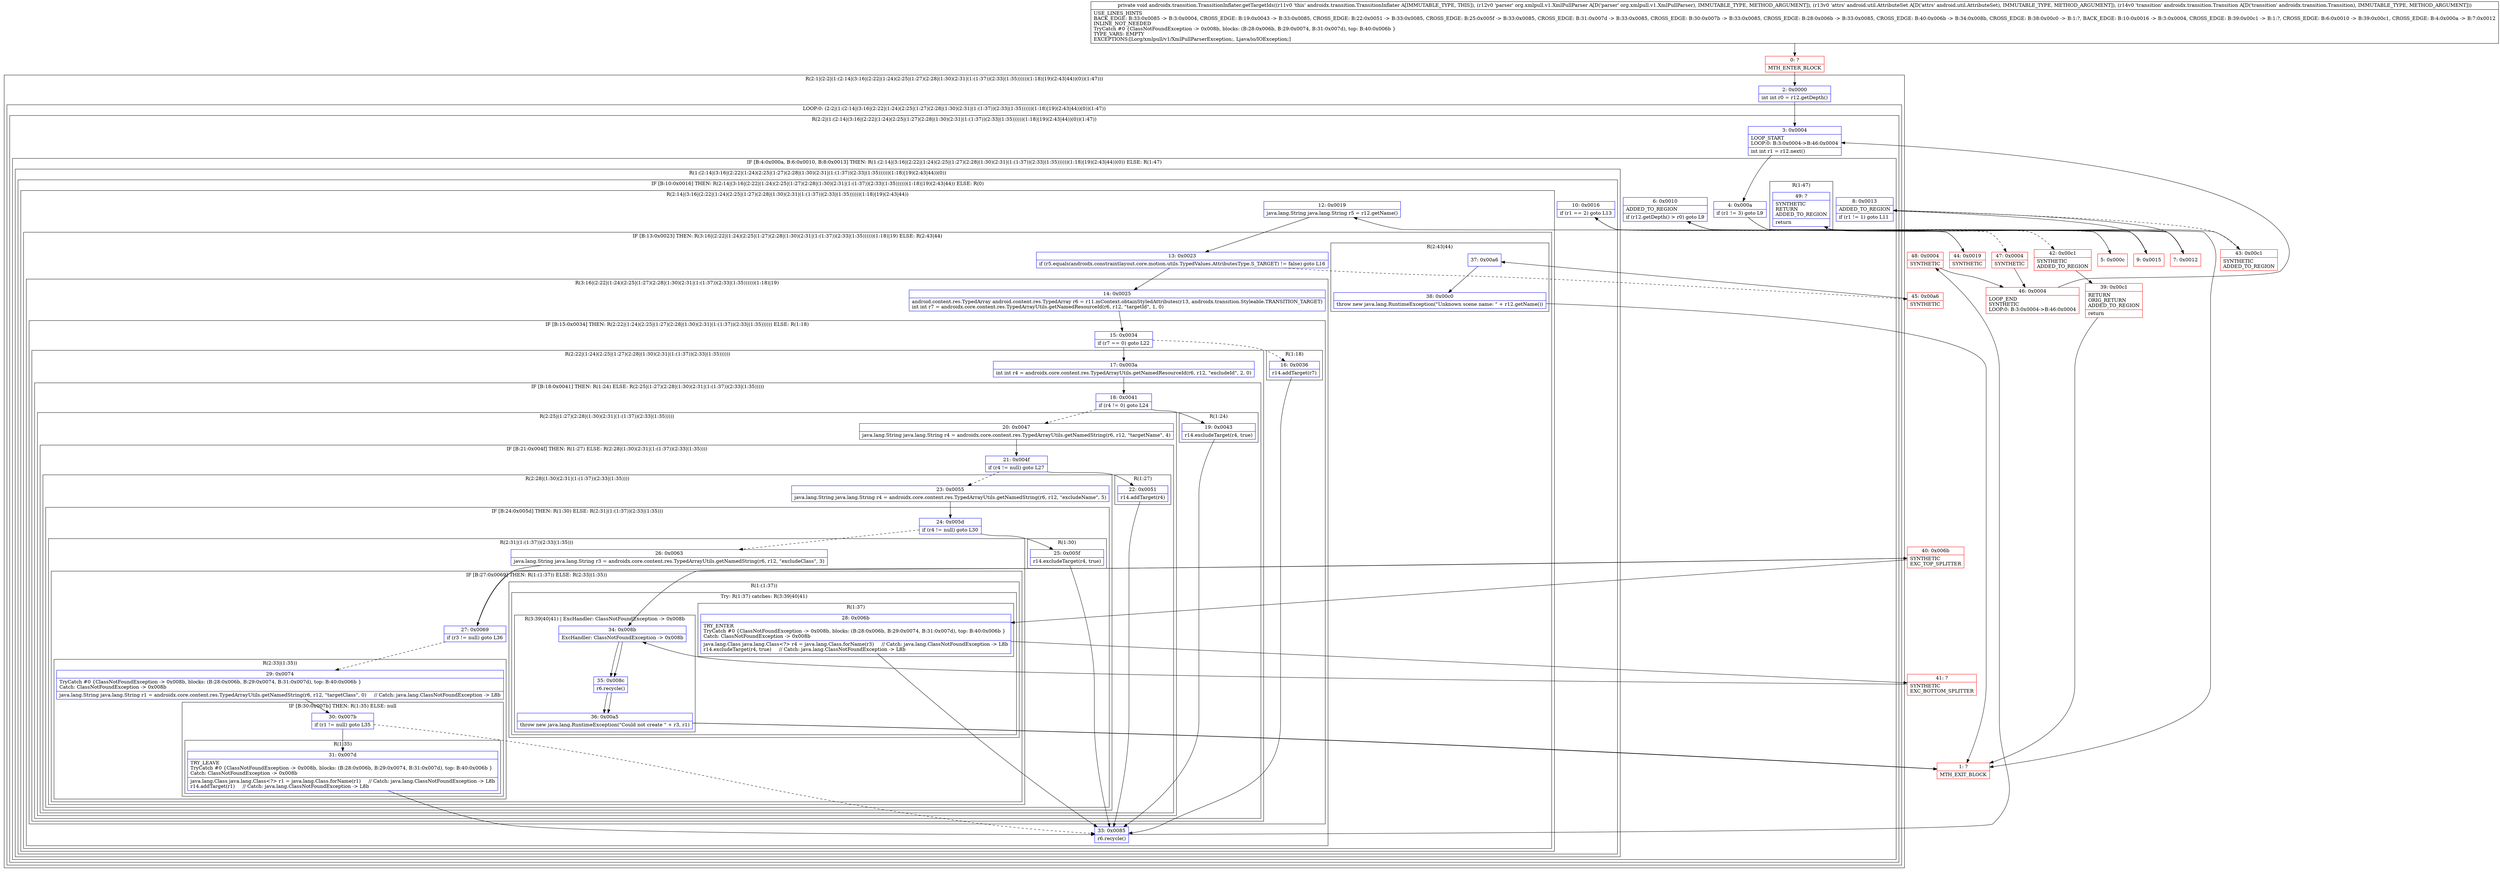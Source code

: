 digraph "CFG forandroidx.transition.TransitionInflater.getTargetIds(Lorg\/xmlpull\/v1\/XmlPullParser;Landroid\/util\/AttributeSet;Landroidx\/transition\/Transition;)V" {
subgraph cluster_Region_2020473353 {
label = "R(2:1|(2:2|(1:(2:14|(3:16|(2:22|(1:24)(2:25|(1:27)(2:28|(1:30)(2:31|(1:(1:37))(2:33|(1:35))))))(1:18)|19)(2:43|44))(0))(1:47)))";
node [shape=record,color=blue];
Node_2 [shape=record,label="{2\:\ 0x0000|int int r0 = r12.getDepth()\l}"];
subgraph cluster_LoopRegion_1248810873 {
label = "LOOP:0: (2:2|(1:(2:14|(3:16|(2:22|(1:24)(2:25|(1:27)(2:28|(1:30)(2:31|(1:(1:37))(2:33|(1:35))))))(1:18)|19)(2:43|44))(0))(1:47))";
node [shape=record,color=blue];
subgraph cluster_Region_840009191 {
label = "R(2:2|(1:(2:14|(3:16|(2:22|(1:24)(2:25|(1:27)(2:28|(1:30)(2:31|(1:(1:37))(2:33|(1:35))))))(1:18)|19)(2:43|44))(0))(1:47))";
node [shape=record,color=blue];
Node_3 [shape=record,label="{3\:\ 0x0004|LOOP_START\lLOOP:0: B:3:0x0004\-\>B:46:0x0004\l|int int r1 = r12.next()\l}"];
subgraph cluster_IfRegion_1845545766 {
label = "IF [B:4:0x000a, B:6:0x0010, B:8:0x0013] THEN: R(1:(2:14|(3:16|(2:22|(1:24)(2:25|(1:27)(2:28|(1:30)(2:31|(1:(1:37))(2:33|(1:35))))))(1:18)|19)(2:43|44))(0)) ELSE: R(1:47)";
node [shape=record,color=blue];
Node_4 [shape=record,label="{4\:\ 0x000a|if (r1 != 3) goto L9\l}"];
Node_6 [shape=record,label="{6\:\ 0x0010|ADDED_TO_REGION\l|if (r12.getDepth() \> r0) goto L9\l}"];
Node_8 [shape=record,label="{8\:\ 0x0013|ADDED_TO_REGION\l|if (r1 != 1) goto L11\l}"];
subgraph cluster_Region_435129652 {
label = "R(1:(2:14|(3:16|(2:22|(1:24)(2:25|(1:27)(2:28|(1:30)(2:31|(1:(1:37))(2:33|(1:35))))))(1:18)|19)(2:43|44))(0))";
node [shape=record,color=blue];
subgraph cluster_IfRegion_1579631733 {
label = "IF [B:10:0x0016] THEN: R(2:14|(3:16|(2:22|(1:24)(2:25|(1:27)(2:28|(1:30)(2:31|(1:(1:37))(2:33|(1:35))))))(1:18)|19)(2:43|44)) ELSE: R(0)";
node [shape=record,color=blue];
Node_10 [shape=record,label="{10\:\ 0x0016|if (r1 == 2) goto L13\l}"];
subgraph cluster_Region_1225609226 {
label = "R(2:14|(3:16|(2:22|(1:24)(2:25|(1:27)(2:28|(1:30)(2:31|(1:(1:37))(2:33|(1:35))))))(1:18)|19)(2:43|44))";
node [shape=record,color=blue];
Node_12 [shape=record,label="{12\:\ 0x0019|java.lang.String java.lang.String r5 = r12.getName()\l}"];
subgraph cluster_IfRegion_557644790 {
label = "IF [B:13:0x0023] THEN: R(3:16|(2:22|(1:24)(2:25|(1:27)(2:28|(1:30)(2:31|(1:(1:37))(2:33|(1:35))))))(1:18)|19) ELSE: R(2:43|44)";
node [shape=record,color=blue];
Node_13 [shape=record,label="{13\:\ 0x0023|if (r5.equals(androidx.constraintlayout.core.motion.utils.TypedValues.AttributesType.S_TARGET) != false) goto L16\l}"];
subgraph cluster_Region_524057739 {
label = "R(3:16|(2:22|(1:24)(2:25|(1:27)(2:28|(1:30)(2:31|(1:(1:37))(2:33|(1:35))))))(1:18)|19)";
node [shape=record,color=blue];
Node_14 [shape=record,label="{14\:\ 0x0025|android.content.res.TypedArray android.content.res.TypedArray r6 = r11.mContext.obtainStyledAttributes(r13, androidx.transition.Styleable.TRANSITION_TARGET)\lint int r7 = androidx.core.content.res.TypedArrayUtils.getNamedResourceId(r6, r12, \"targetId\", 1, 0)\l}"];
subgraph cluster_IfRegion_375165772 {
label = "IF [B:15:0x0034] THEN: R(2:22|(1:24)(2:25|(1:27)(2:28|(1:30)(2:31|(1:(1:37))(2:33|(1:35)))))) ELSE: R(1:18)";
node [shape=record,color=blue];
Node_15 [shape=record,label="{15\:\ 0x0034|if (r7 == 0) goto L22\l}"];
subgraph cluster_Region_2078054389 {
label = "R(2:22|(1:24)(2:25|(1:27)(2:28|(1:30)(2:31|(1:(1:37))(2:33|(1:35))))))";
node [shape=record,color=blue];
Node_17 [shape=record,label="{17\:\ 0x003a|int int r4 = androidx.core.content.res.TypedArrayUtils.getNamedResourceId(r6, r12, \"excludeId\", 2, 0)\l}"];
subgraph cluster_IfRegion_1809417376 {
label = "IF [B:18:0x0041] THEN: R(1:24) ELSE: R(2:25|(1:27)(2:28|(1:30)(2:31|(1:(1:37))(2:33|(1:35)))))";
node [shape=record,color=blue];
Node_18 [shape=record,label="{18\:\ 0x0041|if (r4 != 0) goto L24\l}"];
subgraph cluster_Region_365966288 {
label = "R(1:24)";
node [shape=record,color=blue];
Node_19 [shape=record,label="{19\:\ 0x0043|r14.excludeTarget(r4, true)\l}"];
}
subgraph cluster_Region_1483867524 {
label = "R(2:25|(1:27)(2:28|(1:30)(2:31|(1:(1:37))(2:33|(1:35)))))";
node [shape=record,color=blue];
Node_20 [shape=record,label="{20\:\ 0x0047|java.lang.String java.lang.String r4 = androidx.core.content.res.TypedArrayUtils.getNamedString(r6, r12, \"targetName\", 4)\l}"];
subgraph cluster_IfRegion_1743000789 {
label = "IF [B:21:0x004f] THEN: R(1:27) ELSE: R(2:28|(1:30)(2:31|(1:(1:37))(2:33|(1:35))))";
node [shape=record,color=blue];
Node_21 [shape=record,label="{21\:\ 0x004f|if (r4 != null) goto L27\l}"];
subgraph cluster_Region_1660197940 {
label = "R(1:27)";
node [shape=record,color=blue];
Node_22 [shape=record,label="{22\:\ 0x0051|r14.addTarget(r4)\l}"];
}
subgraph cluster_Region_509064759 {
label = "R(2:28|(1:30)(2:31|(1:(1:37))(2:33|(1:35))))";
node [shape=record,color=blue];
Node_23 [shape=record,label="{23\:\ 0x0055|java.lang.String java.lang.String r4 = androidx.core.content.res.TypedArrayUtils.getNamedString(r6, r12, \"excludeName\", 5)\l}"];
subgraph cluster_IfRegion_1160771662 {
label = "IF [B:24:0x005d] THEN: R(1:30) ELSE: R(2:31|(1:(1:37))(2:33|(1:35)))";
node [shape=record,color=blue];
Node_24 [shape=record,label="{24\:\ 0x005d|if (r4 != null) goto L30\l}"];
subgraph cluster_Region_1366629768 {
label = "R(1:30)";
node [shape=record,color=blue];
Node_25 [shape=record,label="{25\:\ 0x005f|r14.excludeTarget(r4, true)\l}"];
}
subgraph cluster_Region_1651722578 {
label = "R(2:31|(1:(1:37))(2:33|(1:35)))";
node [shape=record,color=blue];
Node_26 [shape=record,label="{26\:\ 0x0063|java.lang.String java.lang.String r3 = androidx.core.content.res.TypedArrayUtils.getNamedString(r6, r12, \"excludeClass\", 3)\l}"];
subgraph cluster_IfRegion_376502735 {
label = "IF [B:27:0x0069] THEN: R(1:(1:37)) ELSE: R(2:33|(1:35))";
node [shape=record,color=blue];
Node_27 [shape=record,label="{27\:\ 0x0069|if (r3 != null) goto L36\l}"];
subgraph cluster_Region_2146094159 {
label = "R(1:(1:37))";
node [shape=record,color=blue];
subgraph cluster_TryCatchRegion_109077559 {
label = "Try: R(1:37) catches: R(3:39|40|41)";
node [shape=record,color=blue];
subgraph cluster_Region_1344520713 {
label = "R(1:37)";
node [shape=record,color=blue];
Node_28 [shape=record,label="{28\:\ 0x006b|TRY_ENTER\lTryCatch #0 \{ClassNotFoundException \-\> 0x008b, blocks: (B:28:0x006b, B:29:0x0074, B:31:0x007d), top: B:40:0x006b \}\lCatch: ClassNotFoundException \-\> 0x008b\l|java.lang.Class java.lang.Class\<?\> r4 = java.lang.Class.forName(r3)     \/\/ Catch: java.lang.ClassNotFoundException \-\> L8b\lr14.excludeTarget(r4, true)     \/\/ Catch: java.lang.ClassNotFoundException \-\> L8b\l}"];
}
subgraph cluster_Region_2098137558 {
label = "R(3:39|40|41) | ExcHandler: ClassNotFoundException \-\> 0x008b\l";
node [shape=record,color=blue];
Node_34 [shape=record,label="{34\:\ 0x008b|ExcHandler: ClassNotFoundException \-\> 0x008b\l}"];
Node_35 [shape=record,label="{35\:\ 0x008c|r6.recycle()\l}"];
Node_36 [shape=record,label="{36\:\ 0x00a5|throw new java.lang.RuntimeException(\"Could not create \" + r3, r1)\l}"];
}
}
}
subgraph cluster_Region_890858966 {
label = "R(2:33|(1:35))";
node [shape=record,color=blue];
Node_29 [shape=record,label="{29\:\ 0x0074|TryCatch #0 \{ClassNotFoundException \-\> 0x008b, blocks: (B:28:0x006b, B:29:0x0074, B:31:0x007d), top: B:40:0x006b \}\lCatch: ClassNotFoundException \-\> 0x008b\l|java.lang.String java.lang.String r1 = androidx.core.content.res.TypedArrayUtils.getNamedString(r6, r12, \"targetClass\", 0)     \/\/ Catch: java.lang.ClassNotFoundException \-\> L8b\l}"];
subgraph cluster_IfRegion_1786035659 {
label = "IF [B:30:0x007b] THEN: R(1:35) ELSE: null";
node [shape=record,color=blue];
Node_30 [shape=record,label="{30\:\ 0x007b|if (r1 != null) goto L35\l}"];
subgraph cluster_Region_328496208 {
label = "R(1:35)";
node [shape=record,color=blue];
Node_31 [shape=record,label="{31\:\ 0x007d|TRY_LEAVE\lTryCatch #0 \{ClassNotFoundException \-\> 0x008b, blocks: (B:28:0x006b, B:29:0x0074, B:31:0x007d), top: B:40:0x006b \}\lCatch: ClassNotFoundException \-\> 0x008b\l|java.lang.Class java.lang.Class\<?\> r1 = java.lang.Class.forName(r1)     \/\/ Catch: java.lang.ClassNotFoundException \-\> L8b\lr14.addTarget(r1)     \/\/ Catch: java.lang.ClassNotFoundException \-\> L8b\l}"];
}
}
}
}
}
}
}
}
}
}
}
subgraph cluster_Region_1847423244 {
label = "R(1:18)";
node [shape=record,color=blue];
Node_16 [shape=record,label="{16\:\ 0x0036|r14.addTarget(r7)\l}"];
}
}
Node_33 [shape=record,label="{33\:\ 0x0085|r6.recycle()\l}"];
}
subgraph cluster_Region_912535297 {
label = "R(2:43|44)";
node [shape=record,color=blue];
Node_37 [shape=record,label="{37\:\ 0x00a6}"];
Node_38 [shape=record,label="{38\:\ 0x00c0|throw new java.lang.RuntimeException(\"Unknown scene name: \" + r12.getName())\l}"];
}
}
}
subgraph cluster_Region_1401389780 {
label = "R(0)";
node [shape=record,color=blue];
}
}
}
subgraph cluster_Region_2057745503 {
label = "R(1:47)";
node [shape=record,color=blue];
Node_49 [shape=record,label="{49\:\ ?|SYNTHETIC\lRETURN\lADDED_TO_REGION\l|return\l}"];
}
}
}
}
}
subgraph cluster_Region_2098137558 {
label = "R(3:39|40|41) | ExcHandler: ClassNotFoundException \-\> 0x008b\l";
node [shape=record,color=blue];
Node_34 [shape=record,label="{34\:\ 0x008b|ExcHandler: ClassNotFoundException \-\> 0x008b\l}"];
Node_35 [shape=record,label="{35\:\ 0x008c|r6.recycle()\l}"];
Node_36 [shape=record,label="{36\:\ 0x00a5|throw new java.lang.RuntimeException(\"Could not create \" + r3, r1)\l}"];
}
Node_0 [shape=record,color=red,label="{0\:\ ?|MTH_ENTER_BLOCK\l}"];
Node_5 [shape=record,color=red,label="{5\:\ 0x000c}"];
Node_42 [shape=record,color=red,label="{42\:\ 0x00c1|SYNTHETIC\lADDED_TO_REGION\l}"];
Node_39 [shape=record,color=red,label="{39\:\ 0x00c1|RETURN\lORIG_RETURN\lADDED_TO_REGION\l|return\l}"];
Node_1 [shape=record,color=red,label="{1\:\ ?|MTH_EXIT_BLOCK\l}"];
Node_7 [shape=record,color=red,label="{7\:\ 0x0012}"];
Node_9 [shape=record,color=red,label="{9\:\ 0x0015}"];
Node_44 [shape=record,color=red,label="{44\:\ 0x0019|SYNTHETIC\l}"];
Node_48 [shape=record,color=red,label="{48\:\ 0x0004|SYNTHETIC\l}"];
Node_46 [shape=record,color=red,label="{46\:\ 0x0004|LOOP_END\lSYNTHETIC\lLOOP:0: B:3:0x0004\-\>B:46:0x0004\l}"];
Node_40 [shape=record,color=red,label="{40\:\ 0x006b|SYNTHETIC\lEXC_TOP_SPLITTER\l}"];
Node_41 [shape=record,color=red,label="{41\:\ ?|SYNTHETIC\lEXC_BOTTOM_SPLITTER\l}"];
Node_45 [shape=record,color=red,label="{45\:\ 0x00a6|SYNTHETIC\l}"];
Node_47 [shape=record,color=red,label="{47\:\ 0x0004|SYNTHETIC\l}"];
Node_43 [shape=record,color=red,label="{43\:\ 0x00c1|SYNTHETIC\lADDED_TO_REGION\l}"];
MethodNode[shape=record,label="{private void androidx.transition.TransitionInflater.getTargetIds((r11v0 'this' androidx.transition.TransitionInflater A[IMMUTABLE_TYPE, THIS]), (r12v0 'parser' org.xmlpull.v1.XmlPullParser A[D('parser' org.xmlpull.v1.XmlPullParser), IMMUTABLE_TYPE, METHOD_ARGUMENT]), (r13v0 'attrs' android.util.AttributeSet A[D('attrs' android.util.AttributeSet), IMMUTABLE_TYPE, METHOD_ARGUMENT]), (r14v0 'transition' androidx.transition.Transition A[D('transition' androidx.transition.Transition), IMMUTABLE_TYPE, METHOD_ARGUMENT]))  | USE_LINES_HINTS\lBACK_EDGE: B:33:0x0085 \-\> B:3:0x0004, CROSS_EDGE: B:19:0x0043 \-\> B:33:0x0085, CROSS_EDGE: B:22:0x0051 \-\> B:33:0x0085, CROSS_EDGE: B:25:0x005f \-\> B:33:0x0085, CROSS_EDGE: B:31:0x007d \-\> B:33:0x0085, CROSS_EDGE: B:30:0x007b \-\> B:33:0x0085, CROSS_EDGE: B:28:0x006b \-\> B:33:0x0085, CROSS_EDGE: B:40:0x006b \-\> B:34:0x008b, CROSS_EDGE: B:38:0x00c0 \-\> B:1:?, BACK_EDGE: B:10:0x0016 \-\> B:3:0x0004, CROSS_EDGE: B:39:0x00c1 \-\> B:1:?, CROSS_EDGE: B:6:0x0010 \-\> B:39:0x00c1, CROSS_EDGE: B:4:0x000a \-\> B:7:0x0012\lINLINE_NOT_NEEDED\lTryCatch #0 \{ClassNotFoundException \-\> 0x008b, blocks: (B:28:0x006b, B:29:0x0074, B:31:0x007d), top: B:40:0x006b \}\lTYPE_VARS: EMPTY\lEXCEPTIONS:[Lorg\/xmlpull\/v1\/XmlPullParserException;, Ljava\/io\/IOException;]\l}"];
MethodNode -> Node_0;Node_2 -> Node_3;
Node_3 -> Node_4;
Node_4 -> Node_5[style=dashed];
Node_4 -> Node_7;
Node_6 -> Node_7;
Node_6 -> Node_42[style=dashed];
Node_8 -> Node_9;
Node_8 -> Node_43[style=dashed];
Node_10 -> Node_44;
Node_10 -> Node_47[style=dashed];
Node_12 -> Node_13;
Node_13 -> Node_14;
Node_13 -> Node_45[style=dashed];
Node_14 -> Node_15;
Node_15 -> Node_16[style=dashed];
Node_15 -> Node_17;
Node_17 -> Node_18;
Node_18 -> Node_19;
Node_18 -> Node_20[style=dashed];
Node_19 -> Node_33;
Node_20 -> Node_21;
Node_21 -> Node_22;
Node_21 -> Node_23[style=dashed];
Node_22 -> Node_33;
Node_23 -> Node_24;
Node_24 -> Node_25;
Node_24 -> Node_26[style=dashed];
Node_25 -> Node_33;
Node_26 -> Node_27;
Node_27 -> Node_29[style=dashed];
Node_27 -> Node_40;
Node_28 -> Node_33;
Node_28 -> Node_41;
Node_34 -> Node_35;
Node_35 -> Node_36;
Node_36 -> Node_1;
Node_29 -> Node_30;
Node_30 -> Node_31;
Node_30 -> Node_33[style=dashed];
Node_31 -> Node_33;
Node_16 -> Node_33;
Node_33 -> Node_48;
Node_37 -> Node_38;
Node_38 -> Node_1;
Node_49 -> Node_1;
Node_34 -> Node_35;
Node_35 -> Node_36;
Node_36 -> Node_1;
Node_0 -> Node_2;
Node_5 -> Node_6;
Node_42 -> Node_39;
Node_39 -> Node_1;
Node_7 -> Node_8;
Node_9 -> Node_10;
Node_44 -> Node_12;
Node_48 -> Node_46;
Node_46 -> Node_3;
Node_40 -> Node_28;
Node_40 -> Node_34;
Node_41 -> Node_34;
Node_45 -> Node_37;
Node_47 -> Node_46;
Node_43 -> Node_49;
}

